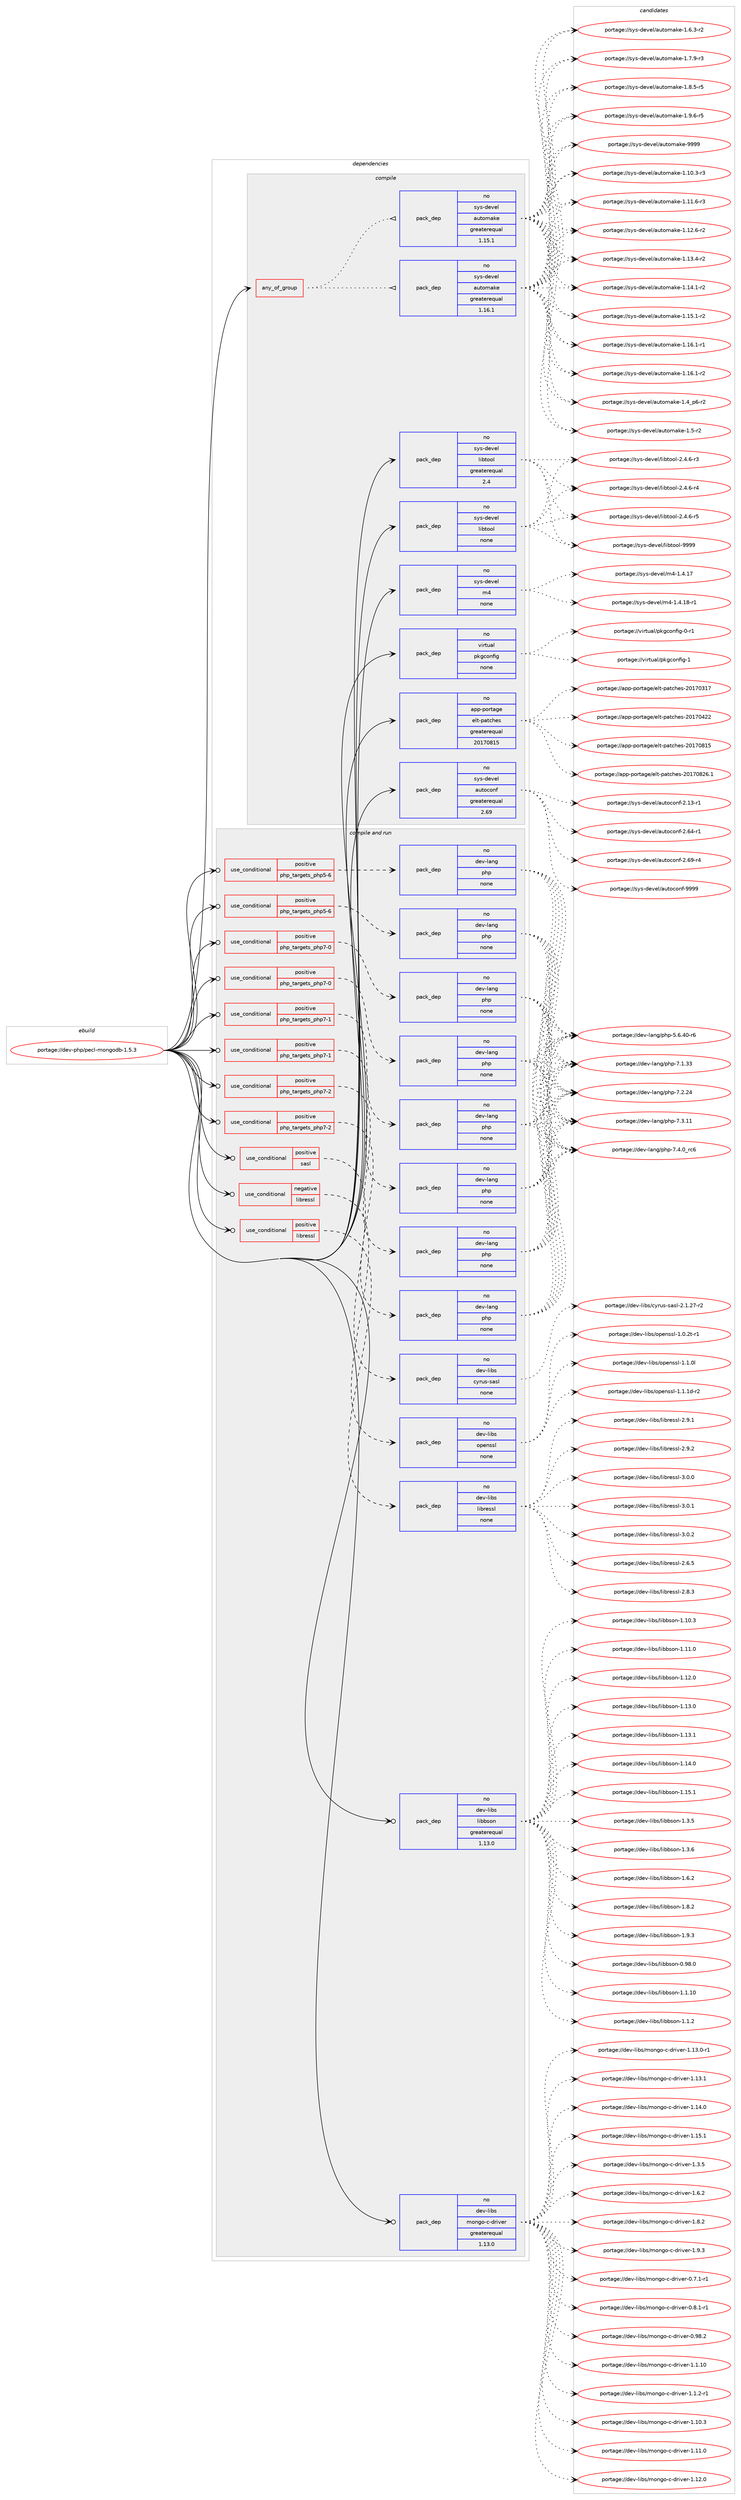 digraph prolog {

# *************
# Graph options
# *************

newrank=true;
concentrate=true;
compound=true;
graph [rankdir=LR,fontname=Helvetica,fontsize=10,ranksep=1.5];#, ranksep=2.5, nodesep=0.2];
edge  [arrowhead=vee];
node  [fontname=Helvetica,fontsize=10];

# **********
# The ebuild
# **********

subgraph cluster_leftcol {
color=gray;
rank=same;
label=<<i>ebuild</i>>;
id [label="portage://dev-php/pecl-mongodb-1.5.3", color=red, width=4, href="../dev-php/pecl-mongodb-1.5.3.svg"];
}

# ****************
# The dependencies
# ****************

subgraph cluster_midcol {
color=gray;
label=<<i>dependencies</i>>;
subgraph cluster_compile {
fillcolor="#eeeeee";
style=filled;
label=<<i>compile</i>>;
subgraph any3182 {
dependency125570 [label=<<TABLE BORDER="0" CELLBORDER="1" CELLSPACING="0" CELLPADDING="4"><TR><TD CELLPADDING="10">any_of_group</TD></TR></TABLE>>, shape=none, color=red];subgraph pack97991 {
dependency125571 [label=<<TABLE BORDER="0" CELLBORDER="1" CELLSPACING="0" CELLPADDING="4" WIDTH="220"><TR><TD ROWSPAN="6" CELLPADDING="30">pack_dep</TD></TR><TR><TD WIDTH="110">no</TD></TR><TR><TD>sys-devel</TD></TR><TR><TD>automake</TD></TR><TR><TD>greaterequal</TD></TR><TR><TD>1.16.1</TD></TR></TABLE>>, shape=none, color=blue];
}
dependency125570:e -> dependency125571:w [weight=20,style="dotted",arrowhead="oinv"];
subgraph pack97992 {
dependency125572 [label=<<TABLE BORDER="0" CELLBORDER="1" CELLSPACING="0" CELLPADDING="4" WIDTH="220"><TR><TD ROWSPAN="6" CELLPADDING="30">pack_dep</TD></TR><TR><TD WIDTH="110">no</TD></TR><TR><TD>sys-devel</TD></TR><TR><TD>automake</TD></TR><TR><TD>greaterequal</TD></TR><TR><TD>1.15.1</TD></TR></TABLE>>, shape=none, color=blue];
}
dependency125570:e -> dependency125572:w [weight=20,style="dotted",arrowhead="oinv"];
}
id:e -> dependency125570:w [weight=20,style="solid",arrowhead="vee"];
subgraph pack97993 {
dependency125573 [label=<<TABLE BORDER="0" CELLBORDER="1" CELLSPACING="0" CELLPADDING="4" WIDTH="220"><TR><TD ROWSPAN="6" CELLPADDING="30">pack_dep</TD></TR><TR><TD WIDTH="110">no</TD></TR><TR><TD>app-portage</TD></TR><TR><TD>elt-patches</TD></TR><TR><TD>greaterequal</TD></TR><TR><TD>20170815</TD></TR></TABLE>>, shape=none, color=blue];
}
id:e -> dependency125573:w [weight=20,style="solid",arrowhead="vee"];
subgraph pack97994 {
dependency125574 [label=<<TABLE BORDER="0" CELLBORDER="1" CELLSPACING="0" CELLPADDING="4" WIDTH="220"><TR><TD ROWSPAN="6" CELLPADDING="30">pack_dep</TD></TR><TR><TD WIDTH="110">no</TD></TR><TR><TD>sys-devel</TD></TR><TR><TD>autoconf</TD></TR><TR><TD>greaterequal</TD></TR><TR><TD>2.69</TD></TR></TABLE>>, shape=none, color=blue];
}
id:e -> dependency125574:w [weight=20,style="solid",arrowhead="vee"];
subgraph pack97995 {
dependency125575 [label=<<TABLE BORDER="0" CELLBORDER="1" CELLSPACING="0" CELLPADDING="4" WIDTH="220"><TR><TD ROWSPAN="6" CELLPADDING="30">pack_dep</TD></TR><TR><TD WIDTH="110">no</TD></TR><TR><TD>sys-devel</TD></TR><TR><TD>libtool</TD></TR><TR><TD>greaterequal</TD></TR><TR><TD>2.4</TD></TR></TABLE>>, shape=none, color=blue];
}
id:e -> dependency125575:w [weight=20,style="solid",arrowhead="vee"];
subgraph pack97996 {
dependency125576 [label=<<TABLE BORDER="0" CELLBORDER="1" CELLSPACING="0" CELLPADDING="4" WIDTH="220"><TR><TD ROWSPAN="6" CELLPADDING="30">pack_dep</TD></TR><TR><TD WIDTH="110">no</TD></TR><TR><TD>sys-devel</TD></TR><TR><TD>libtool</TD></TR><TR><TD>none</TD></TR><TR><TD></TD></TR></TABLE>>, shape=none, color=blue];
}
id:e -> dependency125576:w [weight=20,style="solid",arrowhead="vee"];
subgraph pack97997 {
dependency125577 [label=<<TABLE BORDER="0" CELLBORDER="1" CELLSPACING="0" CELLPADDING="4" WIDTH="220"><TR><TD ROWSPAN="6" CELLPADDING="30">pack_dep</TD></TR><TR><TD WIDTH="110">no</TD></TR><TR><TD>sys-devel</TD></TR><TR><TD>m4</TD></TR><TR><TD>none</TD></TR><TR><TD></TD></TR></TABLE>>, shape=none, color=blue];
}
id:e -> dependency125577:w [weight=20,style="solid",arrowhead="vee"];
subgraph pack97998 {
dependency125578 [label=<<TABLE BORDER="0" CELLBORDER="1" CELLSPACING="0" CELLPADDING="4" WIDTH="220"><TR><TD ROWSPAN="6" CELLPADDING="30">pack_dep</TD></TR><TR><TD WIDTH="110">no</TD></TR><TR><TD>virtual</TD></TR><TR><TD>pkgconfig</TD></TR><TR><TD>none</TD></TR><TR><TD></TD></TR></TABLE>>, shape=none, color=blue];
}
id:e -> dependency125578:w [weight=20,style="solid",arrowhead="vee"];
}
subgraph cluster_compileandrun {
fillcolor="#eeeeee";
style=filled;
label=<<i>compile and run</i>>;
subgraph cond24332 {
dependency125579 [label=<<TABLE BORDER="0" CELLBORDER="1" CELLSPACING="0" CELLPADDING="4"><TR><TD ROWSPAN="3" CELLPADDING="10">use_conditional</TD></TR><TR><TD>negative</TD></TR><TR><TD>libressl</TD></TR></TABLE>>, shape=none, color=red];
subgraph pack97999 {
dependency125580 [label=<<TABLE BORDER="0" CELLBORDER="1" CELLSPACING="0" CELLPADDING="4" WIDTH="220"><TR><TD ROWSPAN="6" CELLPADDING="30">pack_dep</TD></TR><TR><TD WIDTH="110">no</TD></TR><TR><TD>dev-libs</TD></TR><TR><TD>openssl</TD></TR><TR><TD>none</TD></TR><TR><TD></TD></TR></TABLE>>, shape=none, color=blue];
}
dependency125579:e -> dependency125580:w [weight=20,style="dashed",arrowhead="vee"];
}
id:e -> dependency125579:w [weight=20,style="solid",arrowhead="odotvee"];
subgraph cond24333 {
dependency125581 [label=<<TABLE BORDER="0" CELLBORDER="1" CELLSPACING="0" CELLPADDING="4"><TR><TD ROWSPAN="3" CELLPADDING="10">use_conditional</TD></TR><TR><TD>positive</TD></TR><TR><TD>libressl</TD></TR></TABLE>>, shape=none, color=red];
subgraph pack98000 {
dependency125582 [label=<<TABLE BORDER="0" CELLBORDER="1" CELLSPACING="0" CELLPADDING="4" WIDTH="220"><TR><TD ROWSPAN="6" CELLPADDING="30">pack_dep</TD></TR><TR><TD WIDTH="110">no</TD></TR><TR><TD>dev-libs</TD></TR><TR><TD>libressl</TD></TR><TR><TD>none</TD></TR><TR><TD></TD></TR></TABLE>>, shape=none, color=blue];
}
dependency125581:e -> dependency125582:w [weight=20,style="dashed",arrowhead="vee"];
}
id:e -> dependency125581:w [weight=20,style="solid",arrowhead="odotvee"];
subgraph cond24334 {
dependency125583 [label=<<TABLE BORDER="0" CELLBORDER="1" CELLSPACING="0" CELLPADDING="4"><TR><TD ROWSPAN="3" CELLPADDING="10">use_conditional</TD></TR><TR><TD>positive</TD></TR><TR><TD>php_targets_php5-6</TD></TR></TABLE>>, shape=none, color=red];
subgraph pack98001 {
dependency125584 [label=<<TABLE BORDER="0" CELLBORDER="1" CELLSPACING="0" CELLPADDING="4" WIDTH="220"><TR><TD ROWSPAN="6" CELLPADDING="30">pack_dep</TD></TR><TR><TD WIDTH="110">no</TD></TR><TR><TD>dev-lang</TD></TR><TR><TD>php</TD></TR><TR><TD>none</TD></TR><TR><TD></TD></TR></TABLE>>, shape=none, color=blue];
}
dependency125583:e -> dependency125584:w [weight=20,style="dashed",arrowhead="vee"];
}
id:e -> dependency125583:w [weight=20,style="solid",arrowhead="odotvee"];
subgraph cond24335 {
dependency125585 [label=<<TABLE BORDER="0" CELLBORDER="1" CELLSPACING="0" CELLPADDING="4"><TR><TD ROWSPAN="3" CELLPADDING="10">use_conditional</TD></TR><TR><TD>positive</TD></TR><TR><TD>php_targets_php5-6</TD></TR></TABLE>>, shape=none, color=red];
subgraph pack98002 {
dependency125586 [label=<<TABLE BORDER="0" CELLBORDER="1" CELLSPACING="0" CELLPADDING="4" WIDTH="220"><TR><TD ROWSPAN="6" CELLPADDING="30">pack_dep</TD></TR><TR><TD WIDTH="110">no</TD></TR><TR><TD>dev-lang</TD></TR><TR><TD>php</TD></TR><TR><TD>none</TD></TR><TR><TD></TD></TR></TABLE>>, shape=none, color=blue];
}
dependency125585:e -> dependency125586:w [weight=20,style="dashed",arrowhead="vee"];
}
id:e -> dependency125585:w [weight=20,style="solid",arrowhead="odotvee"];
subgraph cond24336 {
dependency125587 [label=<<TABLE BORDER="0" CELLBORDER="1" CELLSPACING="0" CELLPADDING="4"><TR><TD ROWSPAN="3" CELLPADDING="10">use_conditional</TD></TR><TR><TD>positive</TD></TR><TR><TD>php_targets_php7-0</TD></TR></TABLE>>, shape=none, color=red];
subgraph pack98003 {
dependency125588 [label=<<TABLE BORDER="0" CELLBORDER="1" CELLSPACING="0" CELLPADDING="4" WIDTH="220"><TR><TD ROWSPAN="6" CELLPADDING="30">pack_dep</TD></TR><TR><TD WIDTH="110">no</TD></TR><TR><TD>dev-lang</TD></TR><TR><TD>php</TD></TR><TR><TD>none</TD></TR><TR><TD></TD></TR></TABLE>>, shape=none, color=blue];
}
dependency125587:e -> dependency125588:w [weight=20,style="dashed",arrowhead="vee"];
}
id:e -> dependency125587:w [weight=20,style="solid",arrowhead="odotvee"];
subgraph cond24337 {
dependency125589 [label=<<TABLE BORDER="0" CELLBORDER="1" CELLSPACING="0" CELLPADDING="4"><TR><TD ROWSPAN="3" CELLPADDING="10">use_conditional</TD></TR><TR><TD>positive</TD></TR><TR><TD>php_targets_php7-0</TD></TR></TABLE>>, shape=none, color=red];
subgraph pack98004 {
dependency125590 [label=<<TABLE BORDER="0" CELLBORDER="1" CELLSPACING="0" CELLPADDING="4" WIDTH="220"><TR><TD ROWSPAN="6" CELLPADDING="30">pack_dep</TD></TR><TR><TD WIDTH="110">no</TD></TR><TR><TD>dev-lang</TD></TR><TR><TD>php</TD></TR><TR><TD>none</TD></TR><TR><TD></TD></TR></TABLE>>, shape=none, color=blue];
}
dependency125589:e -> dependency125590:w [weight=20,style="dashed",arrowhead="vee"];
}
id:e -> dependency125589:w [weight=20,style="solid",arrowhead="odotvee"];
subgraph cond24338 {
dependency125591 [label=<<TABLE BORDER="0" CELLBORDER="1" CELLSPACING="0" CELLPADDING="4"><TR><TD ROWSPAN="3" CELLPADDING="10">use_conditional</TD></TR><TR><TD>positive</TD></TR><TR><TD>php_targets_php7-1</TD></TR></TABLE>>, shape=none, color=red];
subgraph pack98005 {
dependency125592 [label=<<TABLE BORDER="0" CELLBORDER="1" CELLSPACING="0" CELLPADDING="4" WIDTH="220"><TR><TD ROWSPAN="6" CELLPADDING="30">pack_dep</TD></TR><TR><TD WIDTH="110">no</TD></TR><TR><TD>dev-lang</TD></TR><TR><TD>php</TD></TR><TR><TD>none</TD></TR><TR><TD></TD></TR></TABLE>>, shape=none, color=blue];
}
dependency125591:e -> dependency125592:w [weight=20,style="dashed",arrowhead="vee"];
}
id:e -> dependency125591:w [weight=20,style="solid",arrowhead="odotvee"];
subgraph cond24339 {
dependency125593 [label=<<TABLE BORDER="0" CELLBORDER="1" CELLSPACING="0" CELLPADDING="4"><TR><TD ROWSPAN="3" CELLPADDING="10">use_conditional</TD></TR><TR><TD>positive</TD></TR><TR><TD>php_targets_php7-1</TD></TR></TABLE>>, shape=none, color=red];
subgraph pack98006 {
dependency125594 [label=<<TABLE BORDER="0" CELLBORDER="1" CELLSPACING="0" CELLPADDING="4" WIDTH="220"><TR><TD ROWSPAN="6" CELLPADDING="30">pack_dep</TD></TR><TR><TD WIDTH="110">no</TD></TR><TR><TD>dev-lang</TD></TR><TR><TD>php</TD></TR><TR><TD>none</TD></TR><TR><TD></TD></TR></TABLE>>, shape=none, color=blue];
}
dependency125593:e -> dependency125594:w [weight=20,style="dashed",arrowhead="vee"];
}
id:e -> dependency125593:w [weight=20,style="solid",arrowhead="odotvee"];
subgraph cond24340 {
dependency125595 [label=<<TABLE BORDER="0" CELLBORDER="1" CELLSPACING="0" CELLPADDING="4"><TR><TD ROWSPAN="3" CELLPADDING="10">use_conditional</TD></TR><TR><TD>positive</TD></TR><TR><TD>php_targets_php7-2</TD></TR></TABLE>>, shape=none, color=red];
subgraph pack98007 {
dependency125596 [label=<<TABLE BORDER="0" CELLBORDER="1" CELLSPACING="0" CELLPADDING="4" WIDTH="220"><TR><TD ROWSPAN="6" CELLPADDING="30">pack_dep</TD></TR><TR><TD WIDTH="110">no</TD></TR><TR><TD>dev-lang</TD></TR><TR><TD>php</TD></TR><TR><TD>none</TD></TR><TR><TD></TD></TR></TABLE>>, shape=none, color=blue];
}
dependency125595:e -> dependency125596:w [weight=20,style="dashed",arrowhead="vee"];
}
id:e -> dependency125595:w [weight=20,style="solid",arrowhead="odotvee"];
subgraph cond24341 {
dependency125597 [label=<<TABLE BORDER="0" CELLBORDER="1" CELLSPACING="0" CELLPADDING="4"><TR><TD ROWSPAN="3" CELLPADDING="10">use_conditional</TD></TR><TR><TD>positive</TD></TR><TR><TD>php_targets_php7-2</TD></TR></TABLE>>, shape=none, color=red];
subgraph pack98008 {
dependency125598 [label=<<TABLE BORDER="0" CELLBORDER="1" CELLSPACING="0" CELLPADDING="4" WIDTH="220"><TR><TD ROWSPAN="6" CELLPADDING="30">pack_dep</TD></TR><TR><TD WIDTH="110">no</TD></TR><TR><TD>dev-lang</TD></TR><TR><TD>php</TD></TR><TR><TD>none</TD></TR><TR><TD></TD></TR></TABLE>>, shape=none, color=blue];
}
dependency125597:e -> dependency125598:w [weight=20,style="dashed",arrowhead="vee"];
}
id:e -> dependency125597:w [weight=20,style="solid",arrowhead="odotvee"];
subgraph cond24342 {
dependency125599 [label=<<TABLE BORDER="0" CELLBORDER="1" CELLSPACING="0" CELLPADDING="4"><TR><TD ROWSPAN="3" CELLPADDING="10">use_conditional</TD></TR><TR><TD>positive</TD></TR><TR><TD>sasl</TD></TR></TABLE>>, shape=none, color=red];
subgraph pack98009 {
dependency125600 [label=<<TABLE BORDER="0" CELLBORDER="1" CELLSPACING="0" CELLPADDING="4" WIDTH="220"><TR><TD ROWSPAN="6" CELLPADDING="30">pack_dep</TD></TR><TR><TD WIDTH="110">no</TD></TR><TR><TD>dev-libs</TD></TR><TR><TD>cyrus-sasl</TD></TR><TR><TD>none</TD></TR><TR><TD></TD></TR></TABLE>>, shape=none, color=blue];
}
dependency125599:e -> dependency125600:w [weight=20,style="dashed",arrowhead="vee"];
}
id:e -> dependency125599:w [weight=20,style="solid",arrowhead="odotvee"];
subgraph pack98010 {
dependency125601 [label=<<TABLE BORDER="0" CELLBORDER="1" CELLSPACING="0" CELLPADDING="4" WIDTH="220"><TR><TD ROWSPAN="6" CELLPADDING="30">pack_dep</TD></TR><TR><TD WIDTH="110">no</TD></TR><TR><TD>dev-libs</TD></TR><TR><TD>libbson</TD></TR><TR><TD>greaterequal</TD></TR><TR><TD>1.13.0</TD></TR></TABLE>>, shape=none, color=blue];
}
id:e -> dependency125601:w [weight=20,style="solid",arrowhead="odotvee"];
subgraph pack98011 {
dependency125602 [label=<<TABLE BORDER="0" CELLBORDER="1" CELLSPACING="0" CELLPADDING="4" WIDTH="220"><TR><TD ROWSPAN="6" CELLPADDING="30">pack_dep</TD></TR><TR><TD WIDTH="110">no</TD></TR><TR><TD>dev-libs</TD></TR><TR><TD>mongo-c-driver</TD></TR><TR><TD>greaterequal</TD></TR><TR><TD>1.13.0</TD></TR></TABLE>>, shape=none, color=blue];
}
id:e -> dependency125602:w [weight=20,style="solid",arrowhead="odotvee"];
}
subgraph cluster_run {
fillcolor="#eeeeee";
style=filled;
label=<<i>run</i>>;
}
}

# **************
# The candidates
# **************

subgraph cluster_choices {
rank=same;
color=gray;
label=<<i>candidates</i>>;

subgraph choice97991 {
color=black;
nodesep=1;
choiceportage11512111545100101118101108479711711611110997107101454946494846514511451 [label="portage://sys-devel/automake-1.10.3-r3", color=red, width=4,href="../sys-devel/automake-1.10.3-r3.svg"];
choiceportage11512111545100101118101108479711711611110997107101454946494946544511451 [label="portage://sys-devel/automake-1.11.6-r3", color=red, width=4,href="../sys-devel/automake-1.11.6-r3.svg"];
choiceportage11512111545100101118101108479711711611110997107101454946495046544511450 [label="portage://sys-devel/automake-1.12.6-r2", color=red, width=4,href="../sys-devel/automake-1.12.6-r2.svg"];
choiceportage11512111545100101118101108479711711611110997107101454946495146524511450 [label="portage://sys-devel/automake-1.13.4-r2", color=red, width=4,href="../sys-devel/automake-1.13.4-r2.svg"];
choiceportage11512111545100101118101108479711711611110997107101454946495246494511450 [label="portage://sys-devel/automake-1.14.1-r2", color=red, width=4,href="../sys-devel/automake-1.14.1-r2.svg"];
choiceportage11512111545100101118101108479711711611110997107101454946495346494511450 [label="portage://sys-devel/automake-1.15.1-r2", color=red, width=4,href="../sys-devel/automake-1.15.1-r2.svg"];
choiceportage11512111545100101118101108479711711611110997107101454946495446494511449 [label="portage://sys-devel/automake-1.16.1-r1", color=red, width=4,href="../sys-devel/automake-1.16.1-r1.svg"];
choiceportage11512111545100101118101108479711711611110997107101454946495446494511450 [label="portage://sys-devel/automake-1.16.1-r2", color=red, width=4,href="../sys-devel/automake-1.16.1-r2.svg"];
choiceportage115121115451001011181011084797117116111109971071014549465295112544511450 [label="portage://sys-devel/automake-1.4_p6-r2", color=red, width=4,href="../sys-devel/automake-1.4_p6-r2.svg"];
choiceportage11512111545100101118101108479711711611110997107101454946534511450 [label="portage://sys-devel/automake-1.5-r2", color=red, width=4,href="../sys-devel/automake-1.5-r2.svg"];
choiceportage115121115451001011181011084797117116111109971071014549465446514511450 [label="portage://sys-devel/automake-1.6.3-r2", color=red, width=4,href="../sys-devel/automake-1.6.3-r2.svg"];
choiceportage115121115451001011181011084797117116111109971071014549465546574511451 [label="portage://sys-devel/automake-1.7.9-r3", color=red, width=4,href="../sys-devel/automake-1.7.9-r3.svg"];
choiceportage115121115451001011181011084797117116111109971071014549465646534511453 [label="portage://sys-devel/automake-1.8.5-r5", color=red, width=4,href="../sys-devel/automake-1.8.5-r5.svg"];
choiceportage115121115451001011181011084797117116111109971071014549465746544511453 [label="portage://sys-devel/automake-1.9.6-r5", color=red, width=4,href="../sys-devel/automake-1.9.6-r5.svg"];
choiceportage115121115451001011181011084797117116111109971071014557575757 [label="portage://sys-devel/automake-9999", color=red, width=4,href="../sys-devel/automake-9999.svg"];
dependency125571:e -> choiceportage11512111545100101118101108479711711611110997107101454946494846514511451:w [style=dotted,weight="100"];
dependency125571:e -> choiceportage11512111545100101118101108479711711611110997107101454946494946544511451:w [style=dotted,weight="100"];
dependency125571:e -> choiceportage11512111545100101118101108479711711611110997107101454946495046544511450:w [style=dotted,weight="100"];
dependency125571:e -> choiceportage11512111545100101118101108479711711611110997107101454946495146524511450:w [style=dotted,weight="100"];
dependency125571:e -> choiceportage11512111545100101118101108479711711611110997107101454946495246494511450:w [style=dotted,weight="100"];
dependency125571:e -> choiceportage11512111545100101118101108479711711611110997107101454946495346494511450:w [style=dotted,weight="100"];
dependency125571:e -> choiceportage11512111545100101118101108479711711611110997107101454946495446494511449:w [style=dotted,weight="100"];
dependency125571:e -> choiceportage11512111545100101118101108479711711611110997107101454946495446494511450:w [style=dotted,weight="100"];
dependency125571:e -> choiceportage115121115451001011181011084797117116111109971071014549465295112544511450:w [style=dotted,weight="100"];
dependency125571:e -> choiceportage11512111545100101118101108479711711611110997107101454946534511450:w [style=dotted,weight="100"];
dependency125571:e -> choiceportage115121115451001011181011084797117116111109971071014549465446514511450:w [style=dotted,weight="100"];
dependency125571:e -> choiceportage115121115451001011181011084797117116111109971071014549465546574511451:w [style=dotted,weight="100"];
dependency125571:e -> choiceportage115121115451001011181011084797117116111109971071014549465646534511453:w [style=dotted,weight="100"];
dependency125571:e -> choiceportage115121115451001011181011084797117116111109971071014549465746544511453:w [style=dotted,weight="100"];
dependency125571:e -> choiceportage115121115451001011181011084797117116111109971071014557575757:w [style=dotted,weight="100"];
}
subgraph choice97992 {
color=black;
nodesep=1;
choiceportage11512111545100101118101108479711711611110997107101454946494846514511451 [label="portage://sys-devel/automake-1.10.3-r3", color=red, width=4,href="../sys-devel/automake-1.10.3-r3.svg"];
choiceportage11512111545100101118101108479711711611110997107101454946494946544511451 [label="portage://sys-devel/automake-1.11.6-r3", color=red, width=4,href="../sys-devel/automake-1.11.6-r3.svg"];
choiceportage11512111545100101118101108479711711611110997107101454946495046544511450 [label="portage://sys-devel/automake-1.12.6-r2", color=red, width=4,href="../sys-devel/automake-1.12.6-r2.svg"];
choiceportage11512111545100101118101108479711711611110997107101454946495146524511450 [label="portage://sys-devel/automake-1.13.4-r2", color=red, width=4,href="../sys-devel/automake-1.13.4-r2.svg"];
choiceportage11512111545100101118101108479711711611110997107101454946495246494511450 [label="portage://sys-devel/automake-1.14.1-r2", color=red, width=4,href="../sys-devel/automake-1.14.1-r2.svg"];
choiceportage11512111545100101118101108479711711611110997107101454946495346494511450 [label="portage://sys-devel/automake-1.15.1-r2", color=red, width=4,href="../sys-devel/automake-1.15.1-r2.svg"];
choiceportage11512111545100101118101108479711711611110997107101454946495446494511449 [label="portage://sys-devel/automake-1.16.1-r1", color=red, width=4,href="../sys-devel/automake-1.16.1-r1.svg"];
choiceportage11512111545100101118101108479711711611110997107101454946495446494511450 [label="portage://sys-devel/automake-1.16.1-r2", color=red, width=4,href="../sys-devel/automake-1.16.1-r2.svg"];
choiceportage115121115451001011181011084797117116111109971071014549465295112544511450 [label="portage://sys-devel/automake-1.4_p6-r2", color=red, width=4,href="../sys-devel/automake-1.4_p6-r2.svg"];
choiceportage11512111545100101118101108479711711611110997107101454946534511450 [label="portage://sys-devel/automake-1.5-r2", color=red, width=4,href="../sys-devel/automake-1.5-r2.svg"];
choiceportage115121115451001011181011084797117116111109971071014549465446514511450 [label="portage://sys-devel/automake-1.6.3-r2", color=red, width=4,href="../sys-devel/automake-1.6.3-r2.svg"];
choiceportage115121115451001011181011084797117116111109971071014549465546574511451 [label="portage://sys-devel/automake-1.7.9-r3", color=red, width=4,href="../sys-devel/automake-1.7.9-r3.svg"];
choiceportage115121115451001011181011084797117116111109971071014549465646534511453 [label="portage://sys-devel/automake-1.8.5-r5", color=red, width=4,href="../sys-devel/automake-1.8.5-r5.svg"];
choiceportage115121115451001011181011084797117116111109971071014549465746544511453 [label="portage://sys-devel/automake-1.9.6-r5", color=red, width=4,href="../sys-devel/automake-1.9.6-r5.svg"];
choiceportage115121115451001011181011084797117116111109971071014557575757 [label="portage://sys-devel/automake-9999", color=red, width=4,href="../sys-devel/automake-9999.svg"];
dependency125572:e -> choiceportage11512111545100101118101108479711711611110997107101454946494846514511451:w [style=dotted,weight="100"];
dependency125572:e -> choiceportage11512111545100101118101108479711711611110997107101454946494946544511451:w [style=dotted,weight="100"];
dependency125572:e -> choiceportage11512111545100101118101108479711711611110997107101454946495046544511450:w [style=dotted,weight="100"];
dependency125572:e -> choiceportage11512111545100101118101108479711711611110997107101454946495146524511450:w [style=dotted,weight="100"];
dependency125572:e -> choiceportage11512111545100101118101108479711711611110997107101454946495246494511450:w [style=dotted,weight="100"];
dependency125572:e -> choiceportage11512111545100101118101108479711711611110997107101454946495346494511450:w [style=dotted,weight="100"];
dependency125572:e -> choiceportage11512111545100101118101108479711711611110997107101454946495446494511449:w [style=dotted,weight="100"];
dependency125572:e -> choiceportage11512111545100101118101108479711711611110997107101454946495446494511450:w [style=dotted,weight="100"];
dependency125572:e -> choiceportage115121115451001011181011084797117116111109971071014549465295112544511450:w [style=dotted,weight="100"];
dependency125572:e -> choiceportage11512111545100101118101108479711711611110997107101454946534511450:w [style=dotted,weight="100"];
dependency125572:e -> choiceportage115121115451001011181011084797117116111109971071014549465446514511450:w [style=dotted,weight="100"];
dependency125572:e -> choiceportage115121115451001011181011084797117116111109971071014549465546574511451:w [style=dotted,weight="100"];
dependency125572:e -> choiceportage115121115451001011181011084797117116111109971071014549465646534511453:w [style=dotted,weight="100"];
dependency125572:e -> choiceportage115121115451001011181011084797117116111109971071014549465746544511453:w [style=dotted,weight="100"];
dependency125572:e -> choiceportage115121115451001011181011084797117116111109971071014557575757:w [style=dotted,weight="100"];
}
subgraph choice97993 {
color=black;
nodesep=1;
choiceportage97112112451121111141169710310147101108116451129711699104101115455048495548514955 [label="portage://app-portage/elt-patches-20170317", color=red, width=4,href="../app-portage/elt-patches-20170317.svg"];
choiceportage97112112451121111141169710310147101108116451129711699104101115455048495548525050 [label="portage://app-portage/elt-patches-20170422", color=red, width=4,href="../app-portage/elt-patches-20170422.svg"];
choiceportage97112112451121111141169710310147101108116451129711699104101115455048495548564953 [label="portage://app-portage/elt-patches-20170815", color=red, width=4,href="../app-portage/elt-patches-20170815.svg"];
choiceportage971121124511211111411697103101471011081164511297116991041011154550484955485650544649 [label="portage://app-portage/elt-patches-20170826.1", color=red, width=4,href="../app-portage/elt-patches-20170826.1.svg"];
dependency125573:e -> choiceportage97112112451121111141169710310147101108116451129711699104101115455048495548514955:w [style=dotted,weight="100"];
dependency125573:e -> choiceportage97112112451121111141169710310147101108116451129711699104101115455048495548525050:w [style=dotted,weight="100"];
dependency125573:e -> choiceportage97112112451121111141169710310147101108116451129711699104101115455048495548564953:w [style=dotted,weight="100"];
dependency125573:e -> choiceportage971121124511211111411697103101471011081164511297116991041011154550484955485650544649:w [style=dotted,weight="100"];
}
subgraph choice97994 {
color=black;
nodesep=1;
choiceportage1151211154510010111810110847971171161119911111010245504649514511449 [label="portage://sys-devel/autoconf-2.13-r1", color=red, width=4,href="../sys-devel/autoconf-2.13-r1.svg"];
choiceportage1151211154510010111810110847971171161119911111010245504654524511449 [label="portage://sys-devel/autoconf-2.64-r1", color=red, width=4,href="../sys-devel/autoconf-2.64-r1.svg"];
choiceportage1151211154510010111810110847971171161119911111010245504654574511452 [label="portage://sys-devel/autoconf-2.69-r4", color=red, width=4,href="../sys-devel/autoconf-2.69-r4.svg"];
choiceportage115121115451001011181011084797117116111991111101024557575757 [label="portage://sys-devel/autoconf-9999", color=red, width=4,href="../sys-devel/autoconf-9999.svg"];
dependency125574:e -> choiceportage1151211154510010111810110847971171161119911111010245504649514511449:w [style=dotted,weight="100"];
dependency125574:e -> choiceportage1151211154510010111810110847971171161119911111010245504654524511449:w [style=dotted,weight="100"];
dependency125574:e -> choiceportage1151211154510010111810110847971171161119911111010245504654574511452:w [style=dotted,weight="100"];
dependency125574:e -> choiceportage115121115451001011181011084797117116111991111101024557575757:w [style=dotted,weight="100"];
}
subgraph choice97995 {
color=black;
nodesep=1;
choiceportage1151211154510010111810110847108105981161111111084550465246544511451 [label="portage://sys-devel/libtool-2.4.6-r3", color=red, width=4,href="../sys-devel/libtool-2.4.6-r3.svg"];
choiceportage1151211154510010111810110847108105981161111111084550465246544511452 [label="portage://sys-devel/libtool-2.4.6-r4", color=red, width=4,href="../sys-devel/libtool-2.4.6-r4.svg"];
choiceportage1151211154510010111810110847108105981161111111084550465246544511453 [label="portage://sys-devel/libtool-2.4.6-r5", color=red, width=4,href="../sys-devel/libtool-2.4.6-r5.svg"];
choiceportage1151211154510010111810110847108105981161111111084557575757 [label="portage://sys-devel/libtool-9999", color=red, width=4,href="../sys-devel/libtool-9999.svg"];
dependency125575:e -> choiceportage1151211154510010111810110847108105981161111111084550465246544511451:w [style=dotted,weight="100"];
dependency125575:e -> choiceportage1151211154510010111810110847108105981161111111084550465246544511452:w [style=dotted,weight="100"];
dependency125575:e -> choiceportage1151211154510010111810110847108105981161111111084550465246544511453:w [style=dotted,weight="100"];
dependency125575:e -> choiceportage1151211154510010111810110847108105981161111111084557575757:w [style=dotted,weight="100"];
}
subgraph choice97996 {
color=black;
nodesep=1;
choiceportage1151211154510010111810110847108105981161111111084550465246544511451 [label="portage://sys-devel/libtool-2.4.6-r3", color=red, width=4,href="../sys-devel/libtool-2.4.6-r3.svg"];
choiceportage1151211154510010111810110847108105981161111111084550465246544511452 [label="portage://sys-devel/libtool-2.4.6-r4", color=red, width=4,href="../sys-devel/libtool-2.4.6-r4.svg"];
choiceportage1151211154510010111810110847108105981161111111084550465246544511453 [label="portage://sys-devel/libtool-2.4.6-r5", color=red, width=4,href="../sys-devel/libtool-2.4.6-r5.svg"];
choiceportage1151211154510010111810110847108105981161111111084557575757 [label="portage://sys-devel/libtool-9999", color=red, width=4,href="../sys-devel/libtool-9999.svg"];
dependency125576:e -> choiceportage1151211154510010111810110847108105981161111111084550465246544511451:w [style=dotted,weight="100"];
dependency125576:e -> choiceportage1151211154510010111810110847108105981161111111084550465246544511452:w [style=dotted,weight="100"];
dependency125576:e -> choiceportage1151211154510010111810110847108105981161111111084550465246544511453:w [style=dotted,weight="100"];
dependency125576:e -> choiceportage1151211154510010111810110847108105981161111111084557575757:w [style=dotted,weight="100"];
}
subgraph choice97997 {
color=black;
nodesep=1;
choiceportage11512111545100101118101108471095245494652464955 [label="portage://sys-devel/m4-1.4.17", color=red, width=4,href="../sys-devel/m4-1.4.17.svg"];
choiceportage115121115451001011181011084710952454946524649564511449 [label="portage://sys-devel/m4-1.4.18-r1", color=red, width=4,href="../sys-devel/m4-1.4.18-r1.svg"];
dependency125577:e -> choiceportage11512111545100101118101108471095245494652464955:w [style=dotted,weight="100"];
dependency125577:e -> choiceportage115121115451001011181011084710952454946524649564511449:w [style=dotted,weight="100"];
}
subgraph choice97998 {
color=black;
nodesep=1;
choiceportage11810511411611797108471121071039911111010210510345484511449 [label="portage://virtual/pkgconfig-0-r1", color=red, width=4,href="../virtual/pkgconfig-0-r1.svg"];
choiceportage1181051141161179710847112107103991111101021051034549 [label="portage://virtual/pkgconfig-1", color=red, width=4,href="../virtual/pkgconfig-1.svg"];
dependency125578:e -> choiceportage11810511411611797108471121071039911111010210510345484511449:w [style=dotted,weight="100"];
dependency125578:e -> choiceportage1181051141161179710847112107103991111101021051034549:w [style=dotted,weight="100"];
}
subgraph choice97999 {
color=black;
nodesep=1;
choiceportage1001011184510810598115471111121011101151151084549464846501164511449 [label="portage://dev-libs/openssl-1.0.2t-r1", color=red, width=4,href="../dev-libs/openssl-1.0.2t-r1.svg"];
choiceportage100101118451081059811547111112101110115115108454946494648108 [label="portage://dev-libs/openssl-1.1.0l", color=red, width=4,href="../dev-libs/openssl-1.1.0l.svg"];
choiceportage1001011184510810598115471111121011101151151084549464946491004511450 [label="portage://dev-libs/openssl-1.1.1d-r2", color=red, width=4,href="../dev-libs/openssl-1.1.1d-r2.svg"];
dependency125580:e -> choiceportage1001011184510810598115471111121011101151151084549464846501164511449:w [style=dotted,weight="100"];
dependency125580:e -> choiceportage100101118451081059811547111112101110115115108454946494648108:w [style=dotted,weight="100"];
dependency125580:e -> choiceportage1001011184510810598115471111121011101151151084549464946491004511450:w [style=dotted,weight="100"];
}
subgraph choice98000 {
color=black;
nodesep=1;
choiceportage10010111845108105981154710810598114101115115108455046544653 [label="portage://dev-libs/libressl-2.6.5", color=red, width=4,href="../dev-libs/libressl-2.6.5.svg"];
choiceportage10010111845108105981154710810598114101115115108455046564651 [label="portage://dev-libs/libressl-2.8.3", color=red, width=4,href="../dev-libs/libressl-2.8.3.svg"];
choiceportage10010111845108105981154710810598114101115115108455046574649 [label="portage://dev-libs/libressl-2.9.1", color=red, width=4,href="../dev-libs/libressl-2.9.1.svg"];
choiceportage10010111845108105981154710810598114101115115108455046574650 [label="portage://dev-libs/libressl-2.9.2", color=red, width=4,href="../dev-libs/libressl-2.9.2.svg"];
choiceportage10010111845108105981154710810598114101115115108455146484648 [label="portage://dev-libs/libressl-3.0.0", color=red, width=4,href="../dev-libs/libressl-3.0.0.svg"];
choiceportage10010111845108105981154710810598114101115115108455146484649 [label="portage://dev-libs/libressl-3.0.1", color=red, width=4,href="../dev-libs/libressl-3.0.1.svg"];
choiceportage10010111845108105981154710810598114101115115108455146484650 [label="portage://dev-libs/libressl-3.0.2", color=red, width=4,href="../dev-libs/libressl-3.0.2.svg"];
dependency125582:e -> choiceportage10010111845108105981154710810598114101115115108455046544653:w [style=dotted,weight="100"];
dependency125582:e -> choiceportage10010111845108105981154710810598114101115115108455046564651:w [style=dotted,weight="100"];
dependency125582:e -> choiceportage10010111845108105981154710810598114101115115108455046574649:w [style=dotted,weight="100"];
dependency125582:e -> choiceportage10010111845108105981154710810598114101115115108455046574650:w [style=dotted,weight="100"];
dependency125582:e -> choiceportage10010111845108105981154710810598114101115115108455146484648:w [style=dotted,weight="100"];
dependency125582:e -> choiceportage10010111845108105981154710810598114101115115108455146484649:w [style=dotted,weight="100"];
dependency125582:e -> choiceportage10010111845108105981154710810598114101115115108455146484650:w [style=dotted,weight="100"];
}
subgraph choice98001 {
color=black;
nodesep=1;
choiceportage100101118451089711010347112104112455346544652484511454 [label="portage://dev-lang/php-5.6.40-r6", color=red, width=4,href="../dev-lang/php-5.6.40-r6.svg"];
choiceportage10010111845108971101034711210411245554649465151 [label="portage://dev-lang/php-7.1.33", color=red, width=4,href="../dev-lang/php-7.1.33.svg"];
choiceportage10010111845108971101034711210411245554650465052 [label="portage://dev-lang/php-7.2.24", color=red, width=4,href="../dev-lang/php-7.2.24.svg"];
choiceportage10010111845108971101034711210411245554651464949 [label="portage://dev-lang/php-7.3.11", color=red, width=4,href="../dev-lang/php-7.3.11.svg"];
choiceportage100101118451089711010347112104112455546524648951149954 [label="portage://dev-lang/php-7.4.0_rc6", color=red, width=4,href="../dev-lang/php-7.4.0_rc6.svg"];
dependency125584:e -> choiceportage100101118451089711010347112104112455346544652484511454:w [style=dotted,weight="100"];
dependency125584:e -> choiceportage10010111845108971101034711210411245554649465151:w [style=dotted,weight="100"];
dependency125584:e -> choiceportage10010111845108971101034711210411245554650465052:w [style=dotted,weight="100"];
dependency125584:e -> choiceportage10010111845108971101034711210411245554651464949:w [style=dotted,weight="100"];
dependency125584:e -> choiceportage100101118451089711010347112104112455546524648951149954:w [style=dotted,weight="100"];
}
subgraph choice98002 {
color=black;
nodesep=1;
choiceportage100101118451089711010347112104112455346544652484511454 [label="portage://dev-lang/php-5.6.40-r6", color=red, width=4,href="../dev-lang/php-5.6.40-r6.svg"];
choiceportage10010111845108971101034711210411245554649465151 [label="portage://dev-lang/php-7.1.33", color=red, width=4,href="../dev-lang/php-7.1.33.svg"];
choiceportage10010111845108971101034711210411245554650465052 [label="portage://dev-lang/php-7.2.24", color=red, width=4,href="../dev-lang/php-7.2.24.svg"];
choiceportage10010111845108971101034711210411245554651464949 [label="portage://dev-lang/php-7.3.11", color=red, width=4,href="../dev-lang/php-7.3.11.svg"];
choiceportage100101118451089711010347112104112455546524648951149954 [label="portage://dev-lang/php-7.4.0_rc6", color=red, width=4,href="../dev-lang/php-7.4.0_rc6.svg"];
dependency125586:e -> choiceportage100101118451089711010347112104112455346544652484511454:w [style=dotted,weight="100"];
dependency125586:e -> choiceportage10010111845108971101034711210411245554649465151:w [style=dotted,weight="100"];
dependency125586:e -> choiceportage10010111845108971101034711210411245554650465052:w [style=dotted,weight="100"];
dependency125586:e -> choiceportage10010111845108971101034711210411245554651464949:w [style=dotted,weight="100"];
dependency125586:e -> choiceportage100101118451089711010347112104112455546524648951149954:w [style=dotted,weight="100"];
}
subgraph choice98003 {
color=black;
nodesep=1;
choiceportage100101118451089711010347112104112455346544652484511454 [label="portage://dev-lang/php-5.6.40-r6", color=red, width=4,href="../dev-lang/php-5.6.40-r6.svg"];
choiceportage10010111845108971101034711210411245554649465151 [label="portage://dev-lang/php-7.1.33", color=red, width=4,href="../dev-lang/php-7.1.33.svg"];
choiceportage10010111845108971101034711210411245554650465052 [label="portage://dev-lang/php-7.2.24", color=red, width=4,href="../dev-lang/php-7.2.24.svg"];
choiceportage10010111845108971101034711210411245554651464949 [label="portage://dev-lang/php-7.3.11", color=red, width=4,href="../dev-lang/php-7.3.11.svg"];
choiceportage100101118451089711010347112104112455546524648951149954 [label="portage://dev-lang/php-7.4.0_rc6", color=red, width=4,href="../dev-lang/php-7.4.0_rc6.svg"];
dependency125588:e -> choiceportage100101118451089711010347112104112455346544652484511454:w [style=dotted,weight="100"];
dependency125588:e -> choiceportage10010111845108971101034711210411245554649465151:w [style=dotted,weight="100"];
dependency125588:e -> choiceportage10010111845108971101034711210411245554650465052:w [style=dotted,weight="100"];
dependency125588:e -> choiceportage10010111845108971101034711210411245554651464949:w [style=dotted,weight="100"];
dependency125588:e -> choiceportage100101118451089711010347112104112455546524648951149954:w [style=dotted,weight="100"];
}
subgraph choice98004 {
color=black;
nodesep=1;
choiceportage100101118451089711010347112104112455346544652484511454 [label="portage://dev-lang/php-5.6.40-r6", color=red, width=4,href="../dev-lang/php-5.6.40-r6.svg"];
choiceportage10010111845108971101034711210411245554649465151 [label="portage://dev-lang/php-7.1.33", color=red, width=4,href="../dev-lang/php-7.1.33.svg"];
choiceportage10010111845108971101034711210411245554650465052 [label="portage://dev-lang/php-7.2.24", color=red, width=4,href="../dev-lang/php-7.2.24.svg"];
choiceportage10010111845108971101034711210411245554651464949 [label="portage://dev-lang/php-7.3.11", color=red, width=4,href="../dev-lang/php-7.3.11.svg"];
choiceportage100101118451089711010347112104112455546524648951149954 [label="portage://dev-lang/php-7.4.0_rc6", color=red, width=4,href="../dev-lang/php-7.4.0_rc6.svg"];
dependency125590:e -> choiceportage100101118451089711010347112104112455346544652484511454:w [style=dotted,weight="100"];
dependency125590:e -> choiceportage10010111845108971101034711210411245554649465151:w [style=dotted,weight="100"];
dependency125590:e -> choiceportage10010111845108971101034711210411245554650465052:w [style=dotted,weight="100"];
dependency125590:e -> choiceportage10010111845108971101034711210411245554651464949:w [style=dotted,weight="100"];
dependency125590:e -> choiceportage100101118451089711010347112104112455546524648951149954:w [style=dotted,weight="100"];
}
subgraph choice98005 {
color=black;
nodesep=1;
choiceportage100101118451089711010347112104112455346544652484511454 [label="portage://dev-lang/php-5.6.40-r6", color=red, width=4,href="../dev-lang/php-5.6.40-r6.svg"];
choiceportage10010111845108971101034711210411245554649465151 [label="portage://dev-lang/php-7.1.33", color=red, width=4,href="../dev-lang/php-7.1.33.svg"];
choiceportage10010111845108971101034711210411245554650465052 [label="portage://dev-lang/php-7.2.24", color=red, width=4,href="../dev-lang/php-7.2.24.svg"];
choiceportage10010111845108971101034711210411245554651464949 [label="portage://dev-lang/php-7.3.11", color=red, width=4,href="../dev-lang/php-7.3.11.svg"];
choiceportage100101118451089711010347112104112455546524648951149954 [label="portage://dev-lang/php-7.4.0_rc6", color=red, width=4,href="../dev-lang/php-7.4.0_rc6.svg"];
dependency125592:e -> choiceportage100101118451089711010347112104112455346544652484511454:w [style=dotted,weight="100"];
dependency125592:e -> choiceportage10010111845108971101034711210411245554649465151:w [style=dotted,weight="100"];
dependency125592:e -> choiceportage10010111845108971101034711210411245554650465052:w [style=dotted,weight="100"];
dependency125592:e -> choiceportage10010111845108971101034711210411245554651464949:w [style=dotted,weight="100"];
dependency125592:e -> choiceportage100101118451089711010347112104112455546524648951149954:w [style=dotted,weight="100"];
}
subgraph choice98006 {
color=black;
nodesep=1;
choiceportage100101118451089711010347112104112455346544652484511454 [label="portage://dev-lang/php-5.6.40-r6", color=red, width=4,href="../dev-lang/php-5.6.40-r6.svg"];
choiceportage10010111845108971101034711210411245554649465151 [label="portage://dev-lang/php-7.1.33", color=red, width=4,href="../dev-lang/php-7.1.33.svg"];
choiceportage10010111845108971101034711210411245554650465052 [label="portage://dev-lang/php-7.2.24", color=red, width=4,href="../dev-lang/php-7.2.24.svg"];
choiceportage10010111845108971101034711210411245554651464949 [label="portage://dev-lang/php-7.3.11", color=red, width=4,href="../dev-lang/php-7.3.11.svg"];
choiceportage100101118451089711010347112104112455546524648951149954 [label="portage://dev-lang/php-7.4.0_rc6", color=red, width=4,href="../dev-lang/php-7.4.0_rc6.svg"];
dependency125594:e -> choiceportage100101118451089711010347112104112455346544652484511454:w [style=dotted,weight="100"];
dependency125594:e -> choiceportage10010111845108971101034711210411245554649465151:w [style=dotted,weight="100"];
dependency125594:e -> choiceportage10010111845108971101034711210411245554650465052:w [style=dotted,weight="100"];
dependency125594:e -> choiceportage10010111845108971101034711210411245554651464949:w [style=dotted,weight="100"];
dependency125594:e -> choiceportage100101118451089711010347112104112455546524648951149954:w [style=dotted,weight="100"];
}
subgraph choice98007 {
color=black;
nodesep=1;
choiceportage100101118451089711010347112104112455346544652484511454 [label="portage://dev-lang/php-5.6.40-r6", color=red, width=4,href="../dev-lang/php-5.6.40-r6.svg"];
choiceportage10010111845108971101034711210411245554649465151 [label="portage://dev-lang/php-7.1.33", color=red, width=4,href="../dev-lang/php-7.1.33.svg"];
choiceportage10010111845108971101034711210411245554650465052 [label="portage://dev-lang/php-7.2.24", color=red, width=4,href="../dev-lang/php-7.2.24.svg"];
choiceportage10010111845108971101034711210411245554651464949 [label="portage://dev-lang/php-7.3.11", color=red, width=4,href="../dev-lang/php-7.3.11.svg"];
choiceportage100101118451089711010347112104112455546524648951149954 [label="portage://dev-lang/php-7.4.0_rc6", color=red, width=4,href="../dev-lang/php-7.4.0_rc6.svg"];
dependency125596:e -> choiceportage100101118451089711010347112104112455346544652484511454:w [style=dotted,weight="100"];
dependency125596:e -> choiceportage10010111845108971101034711210411245554649465151:w [style=dotted,weight="100"];
dependency125596:e -> choiceportage10010111845108971101034711210411245554650465052:w [style=dotted,weight="100"];
dependency125596:e -> choiceportage10010111845108971101034711210411245554651464949:w [style=dotted,weight="100"];
dependency125596:e -> choiceportage100101118451089711010347112104112455546524648951149954:w [style=dotted,weight="100"];
}
subgraph choice98008 {
color=black;
nodesep=1;
choiceportage100101118451089711010347112104112455346544652484511454 [label="portage://dev-lang/php-5.6.40-r6", color=red, width=4,href="../dev-lang/php-5.6.40-r6.svg"];
choiceportage10010111845108971101034711210411245554649465151 [label="portage://dev-lang/php-7.1.33", color=red, width=4,href="../dev-lang/php-7.1.33.svg"];
choiceportage10010111845108971101034711210411245554650465052 [label="portage://dev-lang/php-7.2.24", color=red, width=4,href="../dev-lang/php-7.2.24.svg"];
choiceportage10010111845108971101034711210411245554651464949 [label="portage://dev-lang/php-7.3.11", color=red, width=4,href="../dev-lang/php-7.3.11.svg"];
choiceportage100101118451089711010347112104112455546524648951149954 [label="portage://dev-lang/php-7.4.0_rc6", color=red, width=4,href="../dev-lang/php-7.4.0_rc6.svg"];
dependency125598:e -> choiceportage100101118451089711010347112104112455346544652484511454:w [style=dotted,weight="100"];
dependency125598:e -> choiceportage10010111845108971101034711210411245554649465151:w [style=dotted,weight="100"];
dependency125598:e -> choiceportage10010111845108971101034711210411245554650465052:w [style=dotted,weight="100"];
dependency125598:e -> choiceportage10010111845108971101034711210411245554651464949:w [style=dotted,weight="100"];
dependency125598:e -> choiceportage100101118451089711010347112104112455546524648951149954:w [style=dotted,weight="100"];
}
subgraph choice98009 {
color=black;
nodesep=1;
choiceportage100101118451081059811547991211141171154511597115108455046494650554511450 [label="portage://dev-libs/cyrus-sasl-2.1.27-r2", color=red, width=4,href="../dev-libs/cyrus-sasl-2.1.27-r2.svg"];
dependency125600:e -> choiceportage100101118451081059811547991211141171154511597115108455046494650554511450:w [style=dotted,weight="100"];
}
subgraph choice98010 {
color=black;
nodesep=1;
choiceportage100101118451081059811547108105989811511111045484657564648 [label="portage://dev-libs/libbson-0.98.0", color=red, width=4,href="../dev-libs/libbson-0.98.0.svg"];
choiceportage100101118451081059811547108105989811511111045494649464948 [label="portage://dev-libs/libbson-1.1.10", color=red, width=4,href="../dev-libs/libbson-1.1.10.svg"];
choiceportage1001011184510810598115471081059898115111110454946494650 [label="portage://dev-libs/libbson-1.1.2", color=red, width=4,href="../dev-libs/libbson-1.1.2.svg"];
choiceportage100101118451081059811547108105989811511111045494649484651 [label="portage://dev-libs/libbson-1.10.3", color=red, width=4,href="../dev-libs/libbson-1.10.3.svg"];
choiceportage100101118451081059811547108105989811511111045494649494648 [label="portage://dev-libs/libbson-1.11.0", color=red, width=4,href="../dev-libs/libbson-1.11.0.svg"];
choiceportage100101118451081059811547108105989811511111045494649504648 [label="portage://dev-libs/libbson-1.12.0", color=red, width=4,href="../dev-libs/libbson-1.12.0.svg"];
choiceportage100101118451081059811547108105989811511111045494649514648 [label="portage://dev-libs/libbson-1.13.0", color=red, width=4,href="../dev-libs/libbson-1.13.0.svg"];
choiceportage100101118451081059811547108105989811511111045494649514649 [label="portage://dev-libs/libbson-1.13.1", color=red, width=4,href="../dev-libs/libbson-1.13.1.svg"];
choiceportage100101118451081059811547108105989811511111045494649524648 [label="portage://dev-libs/libbson-1.14.0", color=red, width=4,href="../dev-libs/libbson-1.14.0.svg"];
choiceportage100101118451081059811547108105989811511111045494649534649 [label="portage://dev-libs/libbson-1.15.1", color=red, width=4,href="../dev-libs/libbson-1.15.1.svg"];
choiceportage1001011184510810598115471081059898115111110454946514653 [label="portage://dev-libs/libbson-1.3.5", color=red, width=4,href="../dev-libs/libbson-1.3.5.svg"];
choiceportage1001011184510810598115471081059898115111110454946514654 [label="portage://dev-libs/libbson-1.3.6", color=red, width=4,href="../dev-libs/libbson-1.3.6.svg"];
choiceportage1001011184510810598115471081059898115111110454946544650 [label="portage://dev-libs/libbson-1.6.2", color=red, width=4,href="../dev-libs/libbson-1.6.2.svg"];
choiceportage1001011184510810598115471081059898115111110454946564650 [label="portage://dev-libs/libbson-1.8.2", color=red, width=4,href="../dev-libs/libbson-1.8.2.svg"];
choiceportage1001011184510810598115471081059898115111110454946574651 [label="portage://dev-libs/libbson-1.9.3", color=red, width=4,href="../dev-libs/libbson-1.9.3.svg"];
dependency125601:e -> choiceportage100101118451081059811547108105989811511111045484657564648:w [style=dotted,weight="100"];
dependency125601:e -> choiceportage100101118451081059811547108105989811511111045494649464948:w [style=dotted,weight="100"];
dependency125601:e -> choiceportage1001011184510810598115471081059898115111110454946494650:w [style=dotted,weight="100"];
dependency125601:e -> choiceportage100101118451081059811547108105989811511111045494649484651:w [style=dotted,weight="100"];
dependency125601:e -> choiceportage100101118451081059811547108105989811511111045494649494648:w [style=dotted,weight="100"];
dependency125601:e -> choiceportage100101118451081059811547108105989811511111045494649504648:w [style=dotted,weight="100"];
dependency125601:e -> choiceportage100101118451081059811547108105989811511111045494649514648:w [style=dotted,weight="100"];
dependency125601:e -> choiceportage100101118451081059811547108105989811511111045494649514649:w [style=dotted,weight="100"];
dependency125601:e -> choiceportage100101118451081059811547108105989811511111045494649524648:w [style=dotted,weight="100"];
dependency125601:e -> choiceportage100101118451081059811547108105989811511111045494649534649:w [style=dotted,weight="100"];
dependency125601:e -> choiceportage1001011184510810598115471081059898115111110454946514653:w [style=dotted,weight="100"];
dependency125601:e -> choiceportage1001011184510810598115471081059898115111110454946514654:w [style=dotted,weight="100"];
dependency125601:e -> choiceportage1001011184510810598115471081059898115111110454946544650:w [style=dotted,weight="100"];
dependency125601:e -> choiceportage1001011184510810598115471081059898115111110454946564650:w [style=dotted,weight="100"];
dependency125601:e -> choiceportage1001011184510810598115471081059898115111110454946574651:w [style=dotted,weight="100"];
}
subgraph choice98011 {
color=black;
nodesep=1;
choiceportage1001011184510810598115471091111101031114599451001141051181011144548465546494511449 [label="portage://dev-libs/mongo-c-driver-0.7.1-r1", color=red, width=4,href="../dev-libs/mongo-c-driver-0.7.1-r1.svg"];
choiceportage1001011184510810598115471091111101031114599451001141051181011144548465646494511449 [label="portage://dev-libs/mongo-c-driver-0.8.1-r1", color=red, width=4,href="../dev-libs/mongo-c-driver-0.8.1-r1.svg"];
choiceportage10010111845108105981154710911111010311145994510011410511810111445484657564650 [label="portage://dev-libs/mongo-c-driver-0.98.2", color=red, width=4,href="../dev-libs/mongo-c-driver-0.98.2.svg"];
choiceportage10010111845108105981154710911111010311145994510011410511810111445494649464948 [label="portage://dev-libs/mongo-c-driver-1.1.10", color=red, width=4,href="../dev-libs/mongo-c-driver-1.1.10.svg"];
choiceportage1001011184510810598115471091111101031114599451001141051181011144549464946504511449 [label="portage://dev-libs/mongo-c-driver-1.1.2-r1", color=red, width=4,href="../dev-libs/mongo-c-driver-1.1.2-r1.svg"];
choiceportage10010111845108105981154710911111010311145994510011410511810111445494649484651 [label="portage://dev-libs/mongo-c-driver-1.10.3", color=red, width=4,href="../dev-libs/mongo-c-driver-1.10.3.svg"];
choiceportage10010111845108105981154710911111010311145994510011410511810111445494649494648 [label="portage://dev-libs/mongo-c-driver-1.11.0", color=red, width=4,href="../dev-libs/mongo-c-driver-1.11.0.svg"];
choiceportage10010111845108105981154710911111010311145994510011410511810111445494649504648 [label="portage://dev-libs/mongo-c-driver-1.12.0", color=red, width=4,href="../dev-libs/mongo-c-driver-1.12.0.svg"];
choiceportage100101118451081059811547109111110103111459945100114105118101114454946495146484511449 [label="portage://dev-libs/mongo-c-driver-1.13.0-r1", color=red, width=4,href="../dev-libs/mongo-c-driver-1.13.0-r1.svg"];
choiceportage10010111845108105981154710911111010311145994510011410511810111445494649514649 [label="portage://dev-libs/mongo-c-driver-1.13.1", color=red, width=4,href="../dev-libs/mongo-c-driver-1.13.1.svg"];
choiceportage10010111845108105981154710911111010311145994510011410511810111445494649524648 [label="portage://dev-libs/mongo-c-driver-1.14.0", color=red, width=4,href="../dev-libs/mongo-c-driver-1.14.0.svg"];
choiceportage10010111845108105981154710911111010311145994510011410511810111445494649534649 [label="portage://dev-libs/mongo-c-driver-1.15.1", color=red, width=4,href="../dev-libs/mongo-c-driver-1.15.1.svg"];
choiceportage100101118451081059811547109111110103111459945100114105118101114454946514653 [label="portage://dev-libs/mongo-c-driver-1.3.5", color=red, width=4,href="../dev-libs/mongo-c-driver-1.3.5.svg"];
choiceportage100101118451081059811547109111110103111459945100114105118101114454946544650 [label="portage://dev-libs/mongo-c-driver-1.6.2", color=red, width=4,href="../dev-libs/mongo-c-driver-1.6.2.svg"];
choiceportage100101118451081059811547109111110103111459945100114105118101114454946564650 [label="portage://dev-libs/mongo-c-driver-1.8.2", color=red, width=4,href="../dev-libs/mongo-c-driver-1.8.2.svg"];
choiceportage100101118451081059811547109111110103111459945100114105118101114454946574651 [label="portage://dev-libs/mongo-c-driver-1.9.3", color=red, width=4,href="../dev-libs/mongo-c-driver-1.9.3.svg"];
dependency125602:e -> choiceportage1001011184510810598115471091111101031114599451001141051181011144548465546494511449:w [style=dotted,weight="100"];
dependency125602:e -> choiceportage1001011184510810598115471091111101031114599451001141051181011144548465646494511449:w [style=dotted,weight="100"];
dependency125602:e -> choiceportage10010111845108105981154710911111010311145994510011410511810111445484657564650:w [style=dotted,weight="100"];
dependency125602:e -> choiceportage10010111845108105981154710911111010311145994510011410511810111445494649464948:w [style=dotted,weight="100"];
dependency125602:e -> choiceportage1001011184510810598115471091111101031114599451001141051181011144549464946504511449:w [style=dotted,weight="100"];
dependency125602:e -> choiceportage10010111845108105981154710911111010311145994510011410511810111445494649484651:w [style=dotted,weight="100"];
dependency125602:e -> choiceportage10010111845108105981154710911111010311145994510011410511810111445494649494648:w [style=dotted,weight="100"];
dependency125602:e -> choiceportage10010111845108105981154710911111010311145994510011410511810111445494649504648:w [style=dotted,weight="100"];
dependency125602:e -> choiceportage100101118451081059811547109111110103111459945100114105118101114454946495146484511449:w [style=dotted,weight="100"];
dependency125602:e -> choiceportage10010111845108105981154710911111010311145994510011410511810111445494649514649:w [style=dotted,weight="100"];
dependency125602:e -> choiceportage10010111845108105981154710911111010311145994510011410511810111445494649524648:w [style=dotted,weight="100"];
dependency125602:e -> choiceportage10010111845108105981154710911111010311145994510011410511810111445494649534649:w [style=dotted,weight="100"];
dependency125602:e -> choiceportage100101118451081059811547109111110103111459945100114105118101114454946514653:w [style=dotted,weight="100"];
dependency125602:e -> choiceportage100101118451081059811547109111110103111459945100114105118101114454946544650:w [style=dotted,weight="100"];
dependency125602:e -> choiceportage100101118451081059811547109111110103111459945100114105118101114454946564650:w [style=dotted,weight="100"];
dependency125602:e -> choiceportage100101118451081059811547109111110103111459945100114105118101114454946574651:w [style=dotted,weight="100"];
}
}

}

